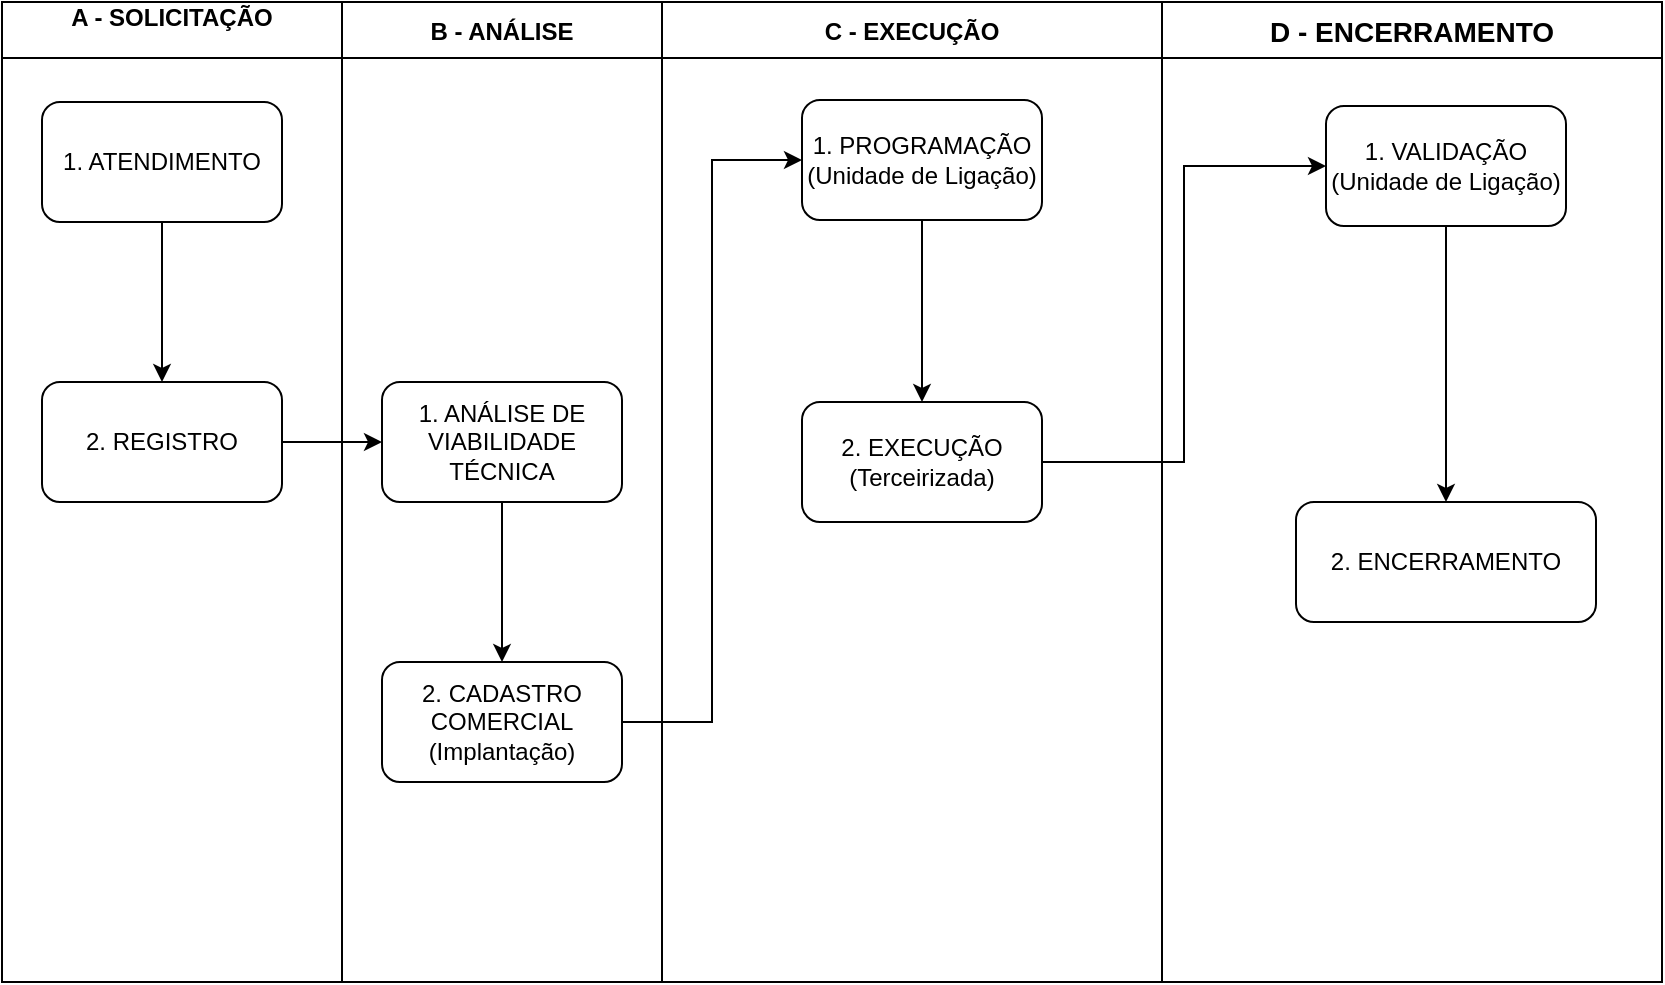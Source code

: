 <mxfile version="12.2.0" type="github" pages="3">
  <diagram id="wLkoinlVrgHqXl1Fj19s" name="FLUXOGRAMA GERAL">
    <mxGraphModel dx="971" dy="521" grid="1" gridSize="10" guides="1" tooltips="1" connect="1" arrows="1" fold="1" page="1" pageScale="1" pageWidth="1169" pageHeight="827" math="0" shadow="0">
      <root>
        <mxCell id="0"/>
        <mxCell id="ApiQS99FZD5KeMouJWTY-26" value="A-SOLICITAÇÃO" parent="0"/>
        <UserObject label="1. ATENDIMENTO" link="data:page/id,HFI7xTPP_atM2Y7WmZ0P" id="ApiQS99FZD5KeMouJWTY-1">
          <mxCell style="rounded=1;whiteSpace=wrap;html=1;" parent="ApiQS99FZD5KeMouJWTY-26" vertex="1">
            <mxGeometry x="39" y="87" width="120" height="60" as="geometry"/>
          </mxCell>
        </UserObject>
        <mxCell id="ApiQS99FZD5KeMouJWTY-3" value="" style="edgeStyle=orthogonalEdgeStyle;rounded=0;orthogonalLoop=1;jettySize=auto;html=1;" parent="ApiQS99FZD5KeMouJWTY-26" source="ApiQS99FZD5KeMouJWTY-1" target="ApiQS99FZD5KeMouJWTY-2" edge="1">
          <mxGeometry relative="1" as="geometry"/>
        </mxCell>
        <mxCell id="ApiQS99FZD5KeMouJWTY-2" value="2. REGISTRO" style="rounded=1;whiteSpace=wrap;html=1;" parent="ApiQS99FZD5KeMouJWTY-26" vertex="1">
          <mxGeometry x="39" y="227" width="120" height="60" as="geometry"/>
        </mxCell>
        <mxCell id="ApiQS99FZD5KeMouJWTY-6" style="edgeStyle=orthogonalEdgeStyle;rounded=0;orthogonalLoop=1;jettySize=auto;html=1;" parent="ApiQS99FZD5KeMouJWTY-26" source="ApiQS99FZD5KeMouJWTY-2" target="ApiQS99FZD5KeMouJWTY-5" edge="1">
          <mxGeometry relative="1" as="geometry"/>
        </mxCell>
        <mxCell id="ApiQS99FZD5KeMouJWTY-31" value="B - ANÁLISE" style="swimlane;fillColor=#ffffff;gradientColor=none;container=1;collapsible=0;autosize=0;startSize=28;" parent="ApiQS99FZD5KeMouJWTY-26" vertex="1">
          <mxGeometry x="189" y="37" width="160" height="490" as="geometry"/>
        </mxCell>
        <mxCell id="ApiQS99FZD5KeMouJWTY-32" value="C - EXECUÇÃO" style="swimlane;fillColor=#ffffff;gradientColor=none;container=1;collapsible=0;autosize=0;startSize=28;" parent="ApiQS99FZD5KeMouJWTY-26" vertex="1">
          <mxGeometry x="349" y="37" width="250" height="490" as="geometry"/>
        </mxCell>
        <mxCell id="ApiQS99FZD5KeMouJWTY-33" value="D - ENCERRAMENTO&#xa;" style="swimlane;fillColor=#ffffff;gradientColor=none;container=1;collapsible=0;autosize=0;startSize=28;fontSize=14;verticalAlign=top;" parent="ApiQS99FZD5KeMouJWTY-26" vertex="1">
          <mxGeometry x="599" y="37" width="250" height="490" as="geometry"/>
        </mxCell>
        <mxCell id="pziNUxlbCMZyWXBMgRjh-1" style="edgeStyle=orthogonalEdgeStyle;rounded=0;orthogonalLoop=1;jettySize=auto;html=1;entryX=0;entryY=0.5;entryDx=0;entryDy=0;" parent="ApiQS99FZD5KeMouJWTY-26" source="ApiQS99FZD5KeMouJWTY-12" target="ApiQS99FZD5KeMouJWTY-15" edge="1">
          <mxGeometry relative="1" as="geometry"/>
        </mxCell>
        <object label="A - SOLICITAÇÃO - CONT" Descrição="Etapa de recepção e triagem das necessidades do cliente" id="1">
          <mxCell parent="0"/>
        </object>
        <mxCell id="ApiQS99FZD5KeMouJWTY-30" value="A - SOLICITAÇÃO&#xa;" style="swimlane;fillColor=#ffffff;gradientColor=none;container=1;collapsible=0;autosize=1;startSize=28;" parent="1" vertex="1">
          <mxGeometry x="19" y="37" width="170" height="490" as="geometry"/>
        </mxCell>
        <mxCell id="gFR_GFgGl5uEjHREC4LY-3" value="GERAL" parent="0"/>
        <mxCell id="ApiQS99FZD5KeMouJWTY-29" value="D-ENCERRAMENTO" parent="0"/>
        <mxCell id="ApiQS99FZD5KeMouJWTY-15" value="&lt;div&gt;1. VALIDAÇÃO&lt;/div&gt;&lt;div&gt;(Unidade de Ligação)&lt;br&gt;&lt;/div&gt;" style="rounded=1;whiteSpace=wrap;html=1;" parent="ApiQS99FZD5KeMouJWTY-29" vertex="1">
          <mxGeometry x="681" y="89" width="120" height="60" as="geometry"/>
        </mxCell>
        <mxCell id="ApiQS99FZD5KeMouJWTY-25" style="edgeStyle=orthogonalEdgeStyle;rounded=0;orthogonalLoop=1;jettySize=auto;html=1;entryX=0.5;entryY=0;entryDx=0;entryDy=0;" parent="ApiQS99FZD5KeMouJWTY-29" source="ApiQS99FZD5KeMouJWTY-15" target="ApiQS99FZD5KeMouJWTY-24" edge="1">
          <mxGeometry relative="1" as="geometry"/>
        </mxCell>
        <mxCell id="ApiQS99FZD5KeMouJWTY-24" value="2. ENCERRAMENTO" style="rounded=1;whiteSpace=wrap;html=1;" parent="ApiQS99FZD5KeMouJWTY-29" vertex="1">
          <mxGeometry x="666" y="287" width="150" height="60" as="geometry"/>
        </mxCell>
        <mxCell id="ApiQS99FZD5KeMouJWTY-28" value="C-EXECUÇÃO" parent="0"/>
        <mxCell id="ApiQS99FZD5KeMouJWTY-11" value="&lt;div&gt;1. PROGRAMAÇÃO&lt;/div&gt;&lt;div&gt;(Unidade de Ligação)&lt;br&gt;&lt;/div&gt;" style="rounded=1;whiteSpace=wrap;html=1;" parent="ApiQS99FZD5KeMouJWTY-28" vertex="1">
          <mxGeometry x="419" y="86" width="120" height="60" as="geometry"/>
        </mxCell>
        <mxCell id="ApiQS99FZD5KeMouJWTY-13" value="" style="edgeStyle=orthogonalEdgeStyle;rounded=0;orthogonalLoop=1;jettySize=auto;html=1;" parent="ApiQS99FZD5KeMouJWTY-28" source="ApiQS99FZD5KeMouJWTY-11" target="ApiQS99FZD5KeMouJWTY-12" edge="1">
          <mxGeometry relative="1" as="geometry"/>
        </mxCell>
        <mxCell id="ApiQS99FZD5KeMouJWTY-12" value="&lt;div&gt;2. EXECUÇÃO&lt;/div&gt;&lt;div&gt;(Terceirizada)&lt;br&gt;&lt;/div&gt;" style="rounded=1;whiteSpace=wrap;html=1;" parent="ApiQS99FZD5KeMouJWTY-28" vertex="1">
          <mxGeometry x="419" y="237" width="120" height="60" as="geometry"/>
        </mxCell>
        <mxCell id="ApiQS99FZD5KeMouJWTY-14" style="edgeStyle=orthogonalEdgeStyle;rounded=0;orthogonalLoop=1;jettySize=auto;html=1;entryX=0;entryY=0.5;entryDx=0;entryDy=0;" parent="ApiQS99FZD5KeMouJWTY-28" source="ApiQS99FZD5KeMouJWTY-7" target="ApiQS99FZD5KeMouJWTY-11" edge="1">
          <mxGeometry relative="1" as="geometry"/>
        </mxCell>
        <mxCell id="ApiQS99FZD5KeMouJWTY-27" value="B-ANÁLISE E CADASTRO" parent="0"/>
        <mxCell id="ApiQS99FZD5KeMouJWTY-5" value="1. ANÁLISE DE VIABILIDADE TÉCNICA" style="rounded=1;whiteSpace=wrap;html=1;" parent="ApiQS99FZD5KeMouJWTY-27" vertex="1">
          <mxGeometry x="209" y="227" width="120" height="60" as="geometry"/>
        </mxCell>
        <mxCell id="ApiQS99FZD5KeMouJWTY-8" value="" style="edgeStyle=orthogonalEdgeStyle;rounded=0;orthogonalLoop=1;jettySize=auto;html=1;" parent="ApiQS99FZD5KeMouJWTY-27" source="ApiQS99FZD5KeMouJWTY-5" target="ApiQS99FZD5KeMouJWTY-7" edge="1">
          <mxGeometry relative="1" as="geometry"/>
        </mxCell>
        <mxCell id="ApiQS99FZD5KeMouJWTY-7" value="&lt;div&gt;2. CADASTRO COMERCIAL&lt;/div&gt;&lt;div&gt;(Implantação)&lt;br&gt;&lt;/div&gt;" style="rounded=1;whiteSpace=wrap;html=1;" parent="ApiQS99FZD5KeMouJWTY-27" vertex="1">
          <mxGeometry x="209" y="367" width="120" height="60" as="geometry"/>
        </mxCell>
      </root>
    </mxGraphModel>
  </diagram>
  <diagram id="HFI7xTPP_atM2Y7WmZ0P" name="A - ATENDIMENTO">
    <mxGraphModel dx="570" dy="427" grid="1" gridSize="10" guides="1" tooltips="0" connect="1" arrows="1" fold="1" page="1" pageScale="1" pageWidth="827" pageHeight="1169" math="0" shadow="0">
      <root>
        <mxCell id="jiuOkP8X30983bxHW5AK-0"/>
        <mxCell id="jiuOkP8X30983bxHW5AK-1" parent="jiuOkP8X30983bxHW5AK-0"/>
        <mxCell id="t2a3-KyeCBMco-ZNKFPz-2" value="" style="edgeStyle=orthogonalEdgeStyle;rounded=0;orthogonalLoop=1;jettySize=auto;html=1;fontSize=14;" edge="1" parent="jiuOkP8X30983bxHW5AK-1" source="t2a3-KyeCBMco-ZNKFPz-0" target="t2a3-KyeCBMco-ZNKFPz-1">
          <mxGeometry relative="1" as="geometry"/>
        </mxCell>
        <mxCell id="t2a3-KyeCBMco-ZNKFPz-29" value="&lt;font style=&quot;font-size: 12px&quot;&gt;&lt;i&gt;pré-atendente&lt;br&gt;recebe&lt;/i&gt;&lt;/font&gt;" style="text;html=1;resizable=0;points=[];align=center;verticalAlign=middle;labelBackgroundColor=#ffffff;fontSize=14;" vertex="1" connectable="0" parent="t2a3-KyeCBMco-ZNKFPz-2">
          <mxGeometry x="-0.241" relative="1" as="geometry">
            <mxPoint x="15" as="offset"/>
          </mxGeometry>
        </mxCell>
        <mxCell id="t2a3-KyeCBMco-ZNKFPz-0" value="Recepção" style="rounded=1;whiteSpace=wrap;html=1;fillColor=#ffffff;gradientColor=none;fontSize=14;" vertex="1" parent="jiuOkP8X30983bxHW5AK-1">
          <mxGeometry x="29" y="230" width="120" height="50" as="geometry"/>
        </mxCell>
        <mxCell id="t2a3-KyeCBMco-ZNKFPz-4" value="" style="edgeStyle=orthogonalEdgeStyle;rounded=0;orthogonalLoop=1;jettySize=auto;html=1;fontSize=14;" edge="1" parent="jiuOkP8X30983bxHW5AK-1" source="t2a3-KyeCBMco-ZNKFPz-1" target="t2a3-KyeCBMco-ZNKFPz-3">
          <mxGeometry relative="1" as="geometry"/>
        </mxCell>
        <mxCell id="t2a3-KyeCBMco-ZNKFPz-20" value="&lt;i&gt;&lt;font style=&quot;font-size: 12px&quot;&gt;pré-atendente&lt;br&gt;encaminha&lt;/font&gt;&lt;br&gt;&lt;/i&gt;" style="text;html=1;resizable=0;points=[];align=center;verticalAlign=middle;labelBackgroundColor=#ffffff;fontSize=14;" vertex="1" connectable="0" parent="t2a3-KyeCBMco-ZNKFPz-4">
          <mxGeometry x="-0.277" relative="1" as="geometry">
            <mxPoint as="offset"/>
          </mxGeometry>
        </mxCell>
        <mxCell id="t2a3-KyeCBMco-ZNKFPz-1" value="Triagem" style="rounded=1;whiteSpace=wrap;html=1;fillColor=#ffffff;gradientColor=none;fontSize=14;" vertex="1" parent="jiuOkP8X30983bxHW5AK-1">
          <mxGeometry x="274" y="230" width="140" height="50" as="geometry"/>
        </mxCell>
        <mxCell id="t2a3-KyeCBMco-ZNKFPz-6" style="edgeStyle=orthogonalEdgeStyle;rounded=0;orthogonalLoop=1;jettySize=auto;html=1;entryX=1;entryY=0.5;entryDx=0;entryDy=0;fontSize=14;" edge="1" parent="jiuOkP8X30983bxHW5AK-1" source="t2a3-KyeCBMco-ZNKFPz-3" target="t2a3-KyeCBMco-ZNKFPz-5">
          <mxGeometry relative="1" as="geometry"/>
        </mxCell>
        <mxCell id="t2a3-KyeCBMco-ZNKFPz-19" value="&lt;font style=&quot;font-size: 10px&quot;&gt;&lt;i&gt;Atendente confere&lt;/i&gt;&lt;/font&gt;&lt;br&gt;" style="text;html=1;resizable=0;points=[];align=center;verticalAlign=middle;labelBackgroundColor=#ffffff;fontSize=14;" vertex="1" connectable="0" parent="t2a3-KyeCBMco-ZNKFPz-6">
          <mxGeometry x="0.002" y="-9" relative="1" as="geometry">
            <mxPoint x="8" y="8" as="offset"/>
          </mxGeometry>
        </mxCell>
        <mxCell id="t2a3-KyeCBMco-ZNKFPz-8" style="edgeStyle=orthogonalEdgeStyle;rounded=0;orthogonalLoop=1;jettySize=auto;html=1;entryX=0.5;entryY=0;entryDx=0;entryDy=0;fontSize=14;" edge="1" parent="jiuOkP8X30983bxHW5AK-1" source="t2a3-KyeCBMco-ZNKFPz-3" target="t2a3-KyeCBMco-ZNKFPz-7">
          <mxGeometry relative="1" as="geometry"/>
        </mxCell>
        <mxCell id="t2a3-KyeCBMco-ZNKFPz-3" value="Checklist da documentação" style="rounded=1;whiteSpace=wrap;html=1;fillColor=#ffffff;gradientColor=none;fontSize=14;" vertex="1" parent="jiuOkP8X30983bxHW5AK-1">
          <mxGeometry x="274" y="360" width="140" height="50" as="geometry"/>
        </mxCell>
        <mxCell id="t2a3-KyeCBMco-ZNKFPz-5" value="&lt;font style=&quot;font-size: 11px&quot;&gt;Relação de documentos&lt;/font&gt;&lt;div style=&quot;text-align: left&quot;&gt;&lt;/div&gt;" style="shape=document;whiteSpace=wrap;html=1;boundedLbl=1;fillColor=#ffffff;gradientColor=none;fontSize=14;size=0.167;" vertex="1" parent="jiuOkP8X30983bxHW5AK-1">
          <mxGeometry x="21" y="354" width="120" height="64" as="geometry"/>
        </mxCell>
        <mxCell id="t2a3-KyeCBMco-ZNKFPz-12" style="edgeStyle=orthogonalEdgeStyle;rounded=0;orthogonalLoop=1;jettySize=auto;html=1;entryX=1;entryY=0.5;entryDx=0;entryDy=0;fontSize=14;" edge="1" parent="jiuOkP8X30983bxHW5AK-1" source="t2a3-KyeCBMco-ZNKFPz-7" target="t2a3-KyeCBMco-ZNKFPz-11">
          <mxGeometry relative="1" as="geometry"/>
        </mxCell>
        <mxCell id="t2a3-KyeCBMco-ZNKFPz-13" value="&lt;font style=&quot;font-size: 12px&quot;&gt;Não&lt;/font&gt;" style="text;html=1;resizable=0;points=[];align=center;verticalAlign=middle;labelBackgroundColor=#ffffff;fontSize=14;" vertex="1" connectable="0" parent="t2a3-KyeCBMco-ZNKFPz-12">
          <mxGeometry x="0.004" y="-7" relative="1" as="geometry">
            <mxPoint x="7" y="6" as="offset"/>
          </mxGeometry>
        </mxCell>
        <mxCell id="t2a3-KyeCBMco-ZNKFPz-17" style="edgeStyle=orthogonalEdgeStyle;rounded=0;orthogonalLoop=1;jettySize=auto;html=1;fontSize=14;entryX=0.5;entryY=0;entryDx=0;entryDy=0;" edge="1" parent="jiuOkP8X30983bxHW5AK-1" source="t2a3-KyeCBMco-ZNKFPz-7" target="t2a3-KyeCBMco-ZNKFPz-23">
          <mxGeometry relative="1" as="geometry">
            <mxPoint x="344" y="566" as="targetPoint"/>
          </mxGeometry>
        </mxCell>
        <mxCell id="t2a3-KyeCBMco-ZNKFPz-18" value="&lt;font style=&quot;font-size: 12px&quot;&gt;Sim&lt;/font&gt;" style="text;html=1;resizable=0;points=[];align=center;verticalAlign=middle;labelBackgroundColor=#ffffff;fontSize=14;" vertex="1" connectable="0" parent="t2a3-KyeCBMco-ZNKFPz-17">
          <mxGeometry x="-0.093" relative="1" as="geometry">
            <mxPoint as="offset"/>
          </mxGeometry>
        </mxCell>
        <mxCell id="t2a3-KyeCBMco-ZNKFPz-7" value="Conforme?" style="rhombus;whiteSpace=wrap;html=1;fillColor=#ffffff;gradientColor=none;fontSize=14;" vertex="1" parent="jiuOkP8X30983bxHW5AK-1">
          <mxGeometry x="284" y="466" width="120" height="50" as="geometry"/>
        </mxCell>
        <mxCell id="t2a3-KyeCBMco-ZNKFPz-22" style="edgeStyle=orthogonalEdgeStyle;rounded=0;orthogonalLoop=1;jettySize=auto;html=1;entryX=0.5;entryY=0;entryDx=0;entryDy=0;fontSize=14;" edge="1" parent="jiuOkP8X30983bxHW5AK-1" source="t2a3-KyeCBMco-ZNKFPz-11" target="t2a3-KyeCBMco-ZNKFPz-21">
          <mxGeometry relative="1" as="geometry"/>
        </mxCell>
        <mxCell id="t2a3-KyeCBMco-ZNKFPz-11" value="&lt;font style=&quot;font-size: 12px&quot;&gt;Orientar o cliente sobre pendências, solicitar retorno com documentação, e encerrar o atendimento.&lt;/font&gt;" style="rounded=0;whiteSpace=wrap;html=1;fillColor=#ffffff;gradientColor=none;fontSize=14;" vertex="1" parent="jiuOkP8X30983bxHW5AK-1">
          <mxGeometry x="29" y="454" width="160" height="72" as="geometry"/>
        </mxCell>
        <mxCell id="t2a3-KyeCBMco-ZNKFPz-21" value="&lt;font style=&quot;font-size: 12px&quot;&gt;Fim&lt;/font&gt;" style="ellipse;whiteSpace=wrap;html=1;aspect=fixed;fillColor=#ffffff;gradientColor=none;fontSize=14;" vertex="1" parent="jiuOkP8X30983bxHW5AK-1">
          <mxGeometry x="84.5" y="586" width="49" height="49" as="geometry"/>
        </mxCell>
        <mxCell id="t2a3-KyeCBMco-ZNKFPz-23" value="Abertura de RA&lt;br&gt;(GSAN)" style="rounded=1;whiteSpace=wrap;html=1;fillColor=#ffffff;gradientColor=none;fontSize=14;" vertex="1" parent="jiuOkP8X30983bxHW5AK-1">
          <mxGeometry x="264" y="596" width="160" height="60" as="geometry"/>
        </mxCell>
        <mxCell id="t2a3-KyeCBMco-ZNKFPz-25" value="&lt;p style=&quot;line-height: 100%&quot;&gt;&lt;/p&gt;&lt;p&gt;&lt;b&gt;&lt;font style=&quot;font-size: 14px&quot;&gt;A - ATENDIMENTO&lt;/font&gt;&lt;/b&gt;&lt;br&gt;&lt;font style=&quot;line-height: 100% ; font-size: 12px&quot;&gt;Fluxograma detalhado da Etapa de Atendimento.&lt;/font&gt;&lt;/p&gt;&lt;p&gt;&lt;/p&gt;" style="text;html=1;strokeColor=none;fillColor=none;spacing=5;spacingTop=-20;whiteSpace=wrap;overflow=hidden;rounded=0;fontSize=14;" vertex="1" parent="jiuOkP8X30983bxHW5AK-1">
          <mxGeometry x="530" y="131.5" width="279" height="60" as="geometry"/>
        </mxCell>
        <mxCell id="t2a3-KyeCBMco-ZNKFPz-27" value="&lt;p style=&quot;line-height: 100%&quot;&gt;&lt;/p&gt;&lt;p&gt;&lt;span style=&quot;font-size: 24px&quot;&gt;&lt;b&gt;Redesenho de Processos&amp;nbsp;&lt;/b&gt;&lt;/span&gt;&lt;b style=&quot;font-size: 24px&quot;&gt;da Cadeia de Valor&lt;/b&gt;&lt;/p&gt;&lt;p&gt;&lt;/p&gt;" style="text;html=1;strokeColor=none;fillColor=none;spacing=5;spacingTop=-20;whiteSpace=wrap;overflow=hidden;rounded=0;fontSize=14;" vertex="1" parent="jiuOkP8X30983bxHW5AK-1">
          <mxGeometry x="21" y="54" width="565" height="41" as="geometry"/>
        </mxCell>
        <mxCell id="t2a3-KyeCBMco-ZNKFPz-28" value="&lt;p style=&quot;line-height: 80%&quot;&gt;&lt;/p&gt;&lt;p&gt;&lt;b&gt;&lt;font style=&quot;font-size: 18px&quot;&gt;Macroprocesso: Serviços Operacionais&lt;br&gt;&lt;/font&gt;&lt;/b&gt;&lt;b&gt;&lt;font size=&quot;3&quot;&gt;Processo: Ligação de Água&lt;/font&gt;&lt;/b&gt;&lt;/p&gt;&lt;p&gt;&lt;/p&gt;" style="text;html=1;strokeColor=none;fillColor=none;spacing=5;spacingTop=-20;whiteSpace=wrap;overflow=hidden;rounded=0;fontSize=14;" vertex="1" parent="jiuOkP8X30983bxHW5AK-1">
          <mxGeometry x="22" y="93" width="535" height="57" as="geometry"/>
        </mxCell>
        <UserObject label="&lt;b&gt;&lt;br&gt;FLUXOGRAMA GERAL&lt;/b&gt;" link="data:page/id,wLkoinlVrgHqXl1Fj19s" id="-xbD1bsOE6c5fSKQA7YG-0">
          <mxCell style="text;html=1;strokeColor=none;fillColor=none;spacing=5;spacingTop=-20;whiteSpace=wrap;overflow=hidden;rounded=0;fontSize=14;" vertex="1" parent="jiuOkP8X30983bxHW5AK-1">
            <mxGeometry x="528" y="104" width="279" height="28" as="geometry"/>
          </mxCell>
        </UserObject>
      </root>
    </mxGraphModel>
  </diagram>
  <diagram id="kKsgfe0-I46FzN-im9zf" name="Anotações gerais - provisório">
    <mxGraphModel dx="671" dy="502" grid="1" gridSize="10" guides="1" tooltips="1" connect="1" arrows="1" fold="1" page="1" pageScale="1" pageWidth="1169" pageHeight="827" math="0" shadow="0">
      <root>
        <mxCell id="JDu8-fPftrPs1c6z16VM-0"/>
        <mxCell id="JDu8-fPftrPs1c6z16VM-1" parent="JDu8-fPftrPs1c6z16VM-0"/>
        <mxCell id="JDu8-fPftrPs1c6z16VM-2" value="&lt;div style=&quot;text-align: justify&quot;&gt;A. SOLICITAÇÃO&lt;/div&gt;&lt;div style=&quot;text-align: justify&quot;&gt;0. Pré-atendimento&lt;/div&gt;&lt;div style=&quot;text-align: justify&quot;&gt;0.1 Recepção&lt;/div&gt;&lt;div style=&quot;text-align: justify&quot;&gt;0.2 Triagem: Análise da demanda e triagem&lt;/div&gt;&lt;div style=&quot;text-align: justify&quot;&gt;&lt;br&gt;&lt;/div&gt;&lt;div style=&quot;text-align: justify&quot;&gt;1. Atendimento&lt;/div&gt;&lt;div style=&quot;text-align: justify&quot;&gt;1.1 Checklist de documentação&lt;/div&gt;&lt;div style=&quot;text-align: justify&quot;&gt;2. Registro&lt;/div&gt;&lt;div style=&quot;text-align: justify&quot;&gt;2.1 Abertura de RA no GSAN&lt;/div&gt;&lt;div style=&quot;text-align: justify&quot;&gt;&lt;br&gt;&lt;/div&gt;&lt;div style=&quot;text-align: justify&quot;&gt;B. ANÁLISE DE VIABILIDADE TÉCNICA&lt;/div&gt;&lt;div style=&quot;text-align: justify&quot;&gt;1. Abertura de Ordem de Serviço de Análise de Viabilidade Técnica&lt;/div&gt;&lt;div style=&quot;text-align: justify&quot;&gt;2. Consulta no BDG Deso Sertão - camadas Dutos de água e Micromedidores&lt;/div&gt;&lt;div style=&quot;text-align: justify&quot;&gt;2.1 Acessar o Sistema&lt;/div&gt;&lt;div style=&quot;text-align: justify&quot;&gt;2.2 Entrar com os dados de localização (endereço, coordenadas, croquis) e analisar&lt;/div&gt;&lt;div style=&quot;text-align: justify&quot;&gt;&lt;br&gt;&lt;/div&gt;&lt;div style=&quot;text-align: justify&quot;&gt;Decisão: Com base nos dados existentes é possível identificar se existe Rede de Distribuição em condições de atendimento ao endereço solicitado?&lt;/div&gt;&lt;div style=&quot;text-align: justify&quot;&gt;&lt;br&gt;&lt;/div&gt;&lt;div style=&quot;text-align: justify&quot;&gt;Não: Realizar Vistoria - (Abertura de Ordem de Serviço)&lt;/div&gt;&lt;div style=&quot;text-align: justify&quot;&gt;Sim: Proceder ao cadastro comercial&lt;/div&gt;&lt;div style=&quot;text-align: justify&quot;&gt;&lt;br&gt;&lt;/div&gt;&lt;div style=&quot;text-align: justify&quot;&gt;2. Cadastro Comercial&lt;/div&gt;&lt;div style=&quot;text-align: justify&quot;&gt;2.1 Abertura de Ordem de Serviço para Cadastro Comercial&lt;/div&gt;&lt;div style=&quot;text-align: justify&quot;&gt;2.1 Inserir imóvel (Situação 2)&lt;/div&gt;&lt;div style=&quot;text-align: justify&quot;&gt;2.2 Encerramento de Ordem de Serviço&lt;/div&gt;&lt;div style=&quot;text-align: justify&quot;&gt;2.3 Encaminhamento para fase de Execução&lt;/div&gt;&lt;div style=&quot;text-align: justify&quot;&gt;&lt;br&gt;&lt;/div&gt;&lt;div style=&quot;text-align: justify&quot;&gt;C. EXECUÇÃO&lt;/div&gt;&lt;div style=&quot;text-align: justify&quot;&gt;1. Programação&lt;/div&gt;&lt;div style=&quot;text-align: justify&quot;&gt;1.1 Abertura de Ordem de Serviço para Execução&lt;/div&gt;&lt;div style=&quot;text-align: justify&quot;&gt;1.2 Lançamento na programação (Planilha Geral de Controle de Execução de Ligações)&lt;/div&gt;&lt;div style=&quot;text-align: justify&quot;&gt;&lt;br&gt;&lt;/div&gt;&lt;div style=&quot;text-align: justify&quot;&gt;2. Implantação&lt;/div&gt;&lt;div style=&quot;text-align: justify&quot;&gt;2.1 Agendamento de Visita com o cliente - informe sobre execução do serviço&lt;/div&gt;&lt;div style=&quot;text-align: justify&quot;&gt;2.2 Execução da ligação&lt;/div&gt;&lt;div style=&quot;text-align: justify&quot;&gt;2.3 Prestação de contas com Unidade de Ligações (retorno da OS)&lt;/div&gt;&lt;div style=&quot;text-align: justify&quot;&gt;&lt;br&gt;&lt;/div&gt;&lt;div style=&quot;text-align: justify&quot;&gt;D. ENCERRAMENTO&lt;/div&gt;&lt;div style=&quot;text-align: justify&quot;&gt;1. Validação (Unidade de Ligações valida o serviço)&lt;/div&gt;&lt;div style=&quot;text-align: justify&quot;&gt;&lt;br&gt;&lt;/div&gt;&lt;div style=&quot;text-align: justify&quot;&gt;Decisão: Serviço conforme e executado a contendo?&lt;/div&gt;&lt;div style=&quot;text-align: justify&quot;&gt;Não: Retorna para Retificação&lt;/div&gt;&lt;div style=&quot;text-align: justify&quot;&gt;Sim: Encerramento&lt;/div&gt;&lt;div style=&quot;text-align: justify&quot;&gt;&lt;br&gt;&lt;/div&gt;&lt;div style=&quot;text-align: justify&quot;&gt;2. Encerramento&lt;/div&gt;&lt;div style=&quot;text-align: justify&quot;&gt;2.1 Encerramento da OS&lt;/div&gt;&lt;div style=&quot;text-align: justify&quot;&gt;2.2 Encerramento da RA&lt;/div&gt;&lt;div style=&quot;text-align: justify&quot;&gt;2.3 Lançamento na planilha de controle de execução&lt;/div&gt;" style="text;html=1;strokeColor=none;fillColor=none;align=center;verticalAlign=middle;whiteSpace=wrap;rounded=0;fontSize=14;" vertex="1" parent="JDu8-fPftrPs1c6z16VM-1">
          <mxGeometry x="10" y="10" width="580" height="800" as="geometry"/>
        </mxCell>
      </root>
    </mxGraphModel>
  </diagram>
</mxfile>
